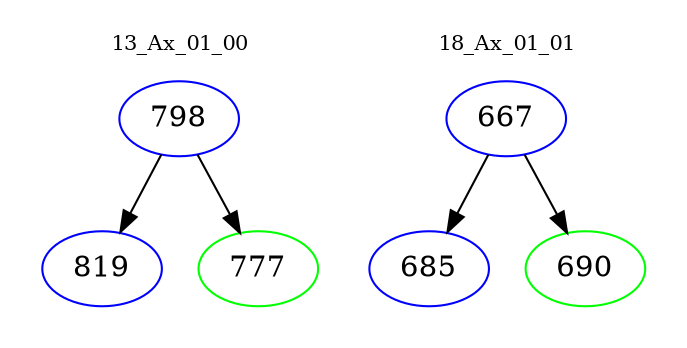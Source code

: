 digraph{
subgraph cluster_0 {
color = white
label = "13_Ax_01_00";
fontsize=10;
T0_798 [label="798", color="blue"]
T0_798 -> T0_819 [color="black"]
T0_819 [label="819", color="blue"]
T0_798 -> T0_777 [color="black"]
T0_777 [label="777", color="green"]
}
subgraph cluster_1 {
color = white
label = "18_Ax_01_01";
fontsize=10;
T1_667 [label="667", color="blue"]
T1_667 -> T1_685 [color="black"]
T1_685 [label="685", color="blue"]
T1_667 -> T1_690 [color="black"]
T1_690 [label="690", color="green"]
}
}
